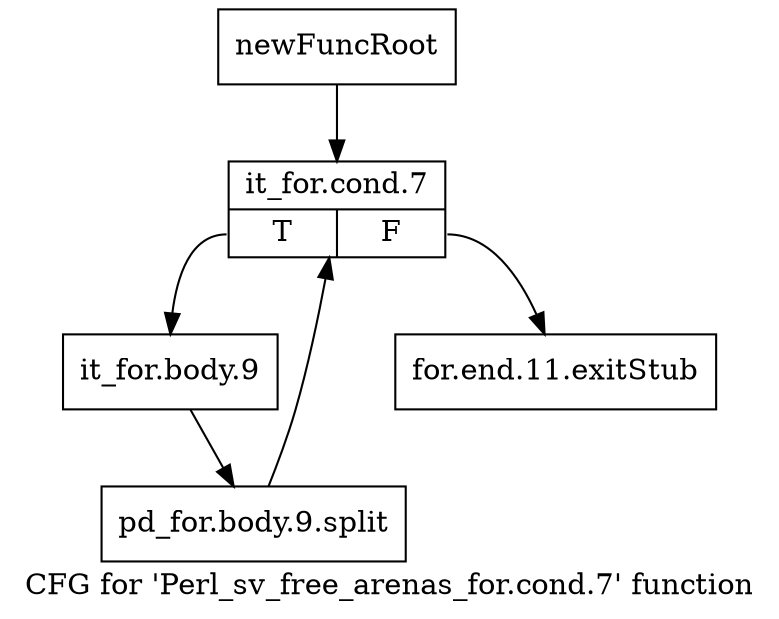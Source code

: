 digraph "CFG for 'Perl_sv_free_arenas_for.cond.7' function" {
	label="CFG for 'Perl_sv_free_arenas_for.cond.7' function";

	Node0x5477470 [shape=record,label="{newFuncRoot}"];
	Node0x5477470 -> Node0x5477510;
	Node0x54774c0 [shape=record,label="{for.end.11.exitStub}"];
	Node0x5477510 [shape=record,label="{it_for.cond.7|{<s0>T|<s1>F}}"];
	Node0x5477510:s0 -> Node0x5477560;
	Node0x5477510:s1 -> Node0x54774c0;
	Node0x5477560 [shape=record,label="{it_for.body.9}"];
	Node0x5477560 -> Node0x6d4c8e0;
	Node0x6d4c8e0 [shape=record,label="{pd_for.body.9.split}"];
	Node0x6d4c8e0 -> Node0x5477510;
}
